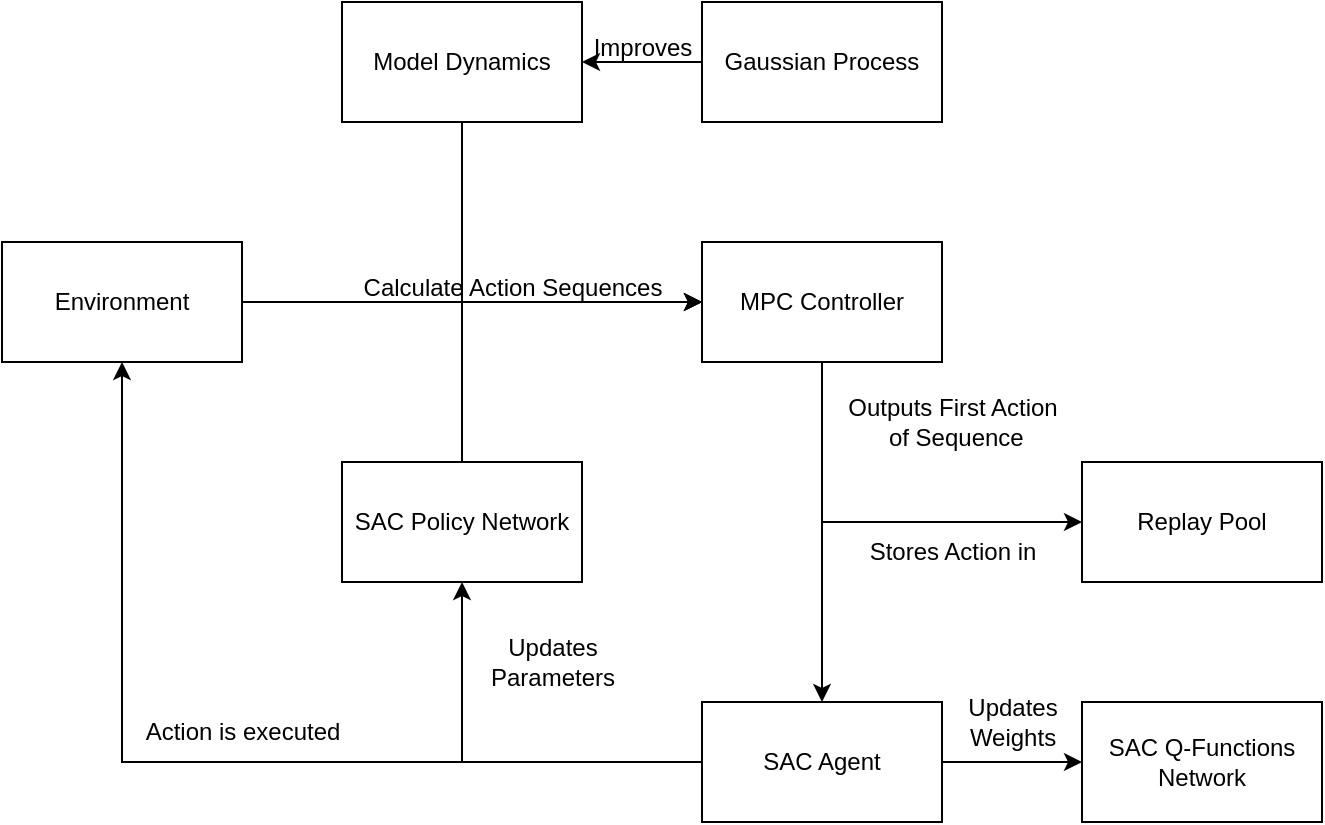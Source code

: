 <mxfile version="21.3.4" type="github">
  <diagram name="Página-1" id="PTYikMO9dqlrp7x5Hrbn">
    <mxGraphModel dx="647" dy="488" grid="1" gridSize="10" guides="1" tooltips="1" connect="1" arrows="1" fold="1" page="1" pageScale="1" pageWidth="827" pageHeight="1169" math="0" shadow="0">
      <root>
        <mxCell id="0" />
        <mxCell id="1" parent="0" />
        <mxCell id="OBIBTZy6MCepKljuArQk-1" value="Environment&lt;br&gt;" style="rounded=0;whiteSpace=wrap;html=1;" parent="1" vertex="1">
          <mxGeometry x="90" y="170" width="120" height="60" as="geometry" />
        </mxCell>
        <mxCell id="OBIBTZy6MCepKljuArQk-2" value="" style="endArrow=classic;html=1;rounded=0;" parent="1" edge="1">
          <mxGeometry width="50" height="50" relative="1" as="geometry">
            <mxPoint x="210" y="200" as="sourcePoint" />
            <mxPoint x="440" y="200" as="targetPoint" />
          </mxGeometry>
        </mxCell>
        <mxCell id="iQnzr9P-fe36XbvK71vW-9" style="edgeStyle=orthogonalEdgeStyle;rounded=0;orthogonalLoop=1;jettySize=auto;html=1;entryX=0.5;entryY=0;entryDx=0;entryDy=0;" parent="1" source="OBIBTZy6MCepKljuArQk-3" target="OBIBTZy6MCepKljuArQk-11" edge="1">
          <mxGeometry relative="1" as="geometry" />
        </mxCell>
        <mxCell id="iQnzr9P-fe36XbvK71vW-10" style="edgeStyle=orthogonalEdgeStyle;rounded=0;orthogonalLoop=1;jettySize=auto;html=1;entryX=0;entryY=0.5;entryDx=0;entryDy=0;" parent="1" source="OBIBTZy6MCepKljuArQk-3" target="OBIBTZy6MCepKljuArQk-21" edge="1">
          <mxGeometry relative="1" as="geometry">
            <Array as="points">
              <mxPoint x="500" y="310" />
            </Array>
          </mxGeometry>
        </mxCell>
        <mxCell id="OBIBTZy6MCepKljuArQk-3" value="MPC Controller" style="rounded=0;whiteSpace=wrap;html=1;" parent="1" vertex="1">
          <mxGeometry x="440" y="170" width="120" height="60" as="geometry" />
        </mxCell>
        <mxCell id="OBIBTZy6MCepKljuArQk-5" style="edgeStyle=orthogonalEdgeStyle;rounded=0;orthogonalLoop=1;jettySize=auto;html=1;entryX=0;entryY=0.5;entryDx=0;entryDy=0;" parent="1" source="OBIBTZy6MCepKljuArQk-4" target="OBIBTZy6MCepKljuArQk-3" edge="1">
          <mxGeometry relative="1" as="geometry">
            <mxPoint x="320" y="200" as="targetPoint" />
            <Array as="points">
              <mxPoint x="320" y="200" />
            </Array>
          </mxGeometry>
        </mxCell>
        <mxCell id="OBIBTZy6MCepKljuArQk-4" value="Model Dynamics" style="rounded=0;whiteSpace=wrap;html=1;" parent="1" vertex="1">
          <mxGeometry x="260" y="50" width="120" height="60" as="geometry" />
        </mxCell>
        <mxCell id="OBIBTZy6MCepKljuArQk-7" style="edgeStyle=orthogonalEdgeStyle;rounded=0;orthogonalLoop=1;jettySize=auto;html=1;entryX=0;entryY=0.5;entryDx=0;entryDy=0;" parent="1" source="OBIBTZy6MCepKljuArQk-6" target="OBIBTZy6MCepKljuArQk-3" edge="1">
          <mxGeometry relative="1" as="geometry">
            <mxPoint x="320" y="200" as="targetPoint" />
            <Array as="points">
              <mxPoint x="320" y="200" />
            </Array>
          </mxGeometry>
        </mxCell>
        <mxCell id="OBIBTZy6MCepKljuArQk-6" value="SAC Policy Network" style="rounded=0;whiteSpace=wrap;html=1;" parent="1" vertex="1">
          <mxGeometry x="260" y="280" width="120" height="60" as="geometry" />
        </mxCell>
        <mxCell id="OBIBTZy6MCepKljuArQk-9" value="Outputs First Action&lt;br&gt;&amp;nbsp;of Sequence" style="text;html=1;align=center;verticalAlign=middle;resizable=0;points=[];autosize=1;strokeColor=none;fillColor=none;" parent="1" vertex="1">
          <mxGeometry x="500" y="240" width="130" height="40" as="geometry" />
        </mxCell>
        <mxCell id="OBIBTZy6MCepKljuArQk-13" style="edgeStyle=orthogonalEdgeStyle;rounded=0;orthogonalLoop=1;jettySize=auto;html=1;entryX=0.5;entryY=1;entryDx=0;entryDy=0;" parent="1" source="OBIBTZy6MCepKljuArQk-11" target="OBIBTZy6MCepKljuArQk-1" edge="1">
          <mxGeometry relative="1" as="geometry" />
        </mxCell>
        <mxCell id="OBIBTZy6MCepKljuArQk-14" style="edgeStyle=orthogonalEdgeStyle;rounded=0;orthogonalLoop=1;jettySize=auto;html=1;exitX=0;exitY=0;exitDx=0;exitDy=0;entryX=0.5;entryY=1;entryDx=0;entryDy=0;" parent="1" source="OBIBTZy6MCepKljuArQk-11" target="OBIBTZy6MCepKljuArQk-6" edge="1">
          <mxGeometry relative="1" as="geometry">
            <Array as="points">
              <mxPoint x="440" y="430" />
              <mxPoint x="320" y="430" />
            </Array>
          </mxGeometry>
        </mxCell>
        <mxCell id="OBIBTZy6MCepKljuArQk-18" value="" style="edgeStyle=orthogonalEdgeStyle;rounded=0;orthogonalLoop=1;jettySize=auto;html=1;" parent="1" source="OBIBTZy6MCepKljuArQk-11" target="OBIBTZy6MCepKljuArQk-17" edge="1">
          <mxGeometry relative="1" as="geometry" />
        </mxCell>
        <mxCell id="OBIBTZy6MCepKljuArQk-11" value="SAC Agent" style="rounded=0;whiteSpace=wrap;html=1;" parent="1" vertex="1">
          <mxGeometry x="440" y="400" width="120" height="60" as="geometry" />
        </mxCell>
        <mxCell id="OBIBTZy6MCepKljuArQk-12" value="Action is executed" style="text;html=1;align=center;verticalAlign=middle;resizable=0;points=[];autosize=1;strokeColor=none;fillColor=none;" parent="1" vertex="1">
          <mxGeometry x="150" y="400" width="120" height="30" as="geometry" />
        </mxCell>
        <mxCell id="OBIBTZy6MCepKljuArQk-15" value="Updates &lt;br&gt;Parameters" style="text;html=1;align=center;verticalAlign=middle;resizable=0;points=[];autosize=1;strokeColor=none;fillColor=none;" parent="1" vertex="1">
          <mxGeometry x="320" y="360" width="90" height="40" as="geometry" />
        </mxCell>
        <mxCell id="OBIBTZy6MCepKljuArQk-17" value="SAC Q-Functions Network" style="rounded=0;whiteSpace=wrap;html=1;" parent="1" vertex="1">
          <mxGeometry x="630" y="400" width="120" height="60" as="geometry" />
        </mxCell>
        <mxCell id="OBIBTZy6MCepKljuArQk-19" value="Updates &lt;br&gt;Weights" style="text;html=1;align=center;verticalAlign=middle;resizable=0;points=[];autosize=1;strokeColor=none;fillColor=none;" parent="1" vertex="1">
          <mxGeometry x="560" y="390" width="70" height="40" as="geometry" />
        </mxCell>
        <mxCell id="OBIBTZy6MCepKljuArQk-21" value="Replay Pool" style="whiteSpace=wrap;html=1;" parent="1" vertex="1">
          <mxGeometry x="630" y="280" width="120" height="60" as="geometry" />
        </mxCell>
        <mxCell id="OBIBTZy6MCepKljuArQk-24" value="Stores Action in" style="text;html=1;align=center;verticalAlign=middle;resizable=0;points=[];autosize=1;strokeColor=none;fillColor=none;" parent="1" vertex="1">
          <mxGeometry x="510" y="310" width="110" height="30" as="geometry" />
        </mxCell>
        <mxCell id="iQnzr9P-fe36XbvK71vW-5" style="edgeStyle=orthogonalEdgeStyle;rounded=0;orthogonalLoop=1;jettySize=auto;html=1;entryX=1;entryY=0.5;entryDx=0;entryDy=0;" parent="1" source="iQnzr9P-fe36XbvK71vW-1" target="OBIBTZy6MCepKljuArQk-4" edge="1">
          <mxGeometry relative="1" as="geometry" />
        </mxCell>
        <mxCell id="iQnzr9P-fe36XbvK71vW-1" value="Gaussian Process" style="rounded=0;whiteSpace=wrap;html=1;" parent="1" vertex="1">
          <mxGeometry x="440" y="50" width="120" height="60" as="geometry" />
        </mxCell>
        <mxCell id="iQnzr9P-fe36XbvK71vW-6" value="Improves" style="text;html=1;align=center;verticalAlign=middle;resizable=0;points=[];autosize=1;strokeColor=none;fillColor=none;" parent="1" vertex="1">
          <mxGeometry x="375" y="58" width="70" height="30" as="geometry" />
        </mxCell>
        <mxCell id="iQnzr9P-fe36XbvK71vW-8" value="Calculate Action Sequences" style="text;html=1;align=center;verticalAlign=middle;resizable=0;points=[];autosize=1;strokeColor=none;fillColor=none;" parent="1" vertex="1">
          <mxGeometry x="260" y="178" width="170" height="30" as="geometry" />
        </mxCell>
      </root>
    </mxGraphModel>
  </diagram>
</mxfile>
